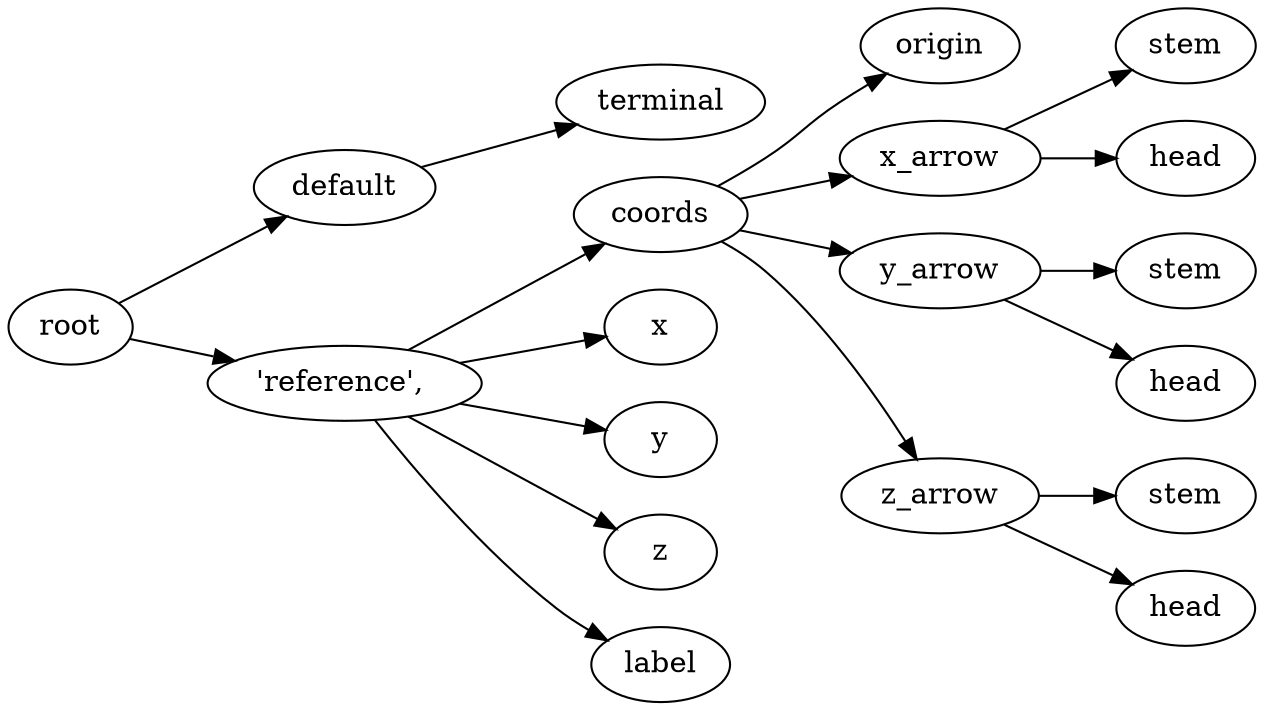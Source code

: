digraph default {
	graph [rankdir=LR]
	root_36 [label=root href="javascript:s=&quot;\(\)\nNone&quot;; console.log(s); alert(s);"]
	default_37 [label=default href="javascript:s=&quot;\(&#x27;default&#x27;,\)\nEvqTerminal&quot;; console.log(s); alert(s);" tooltip=EvqTerminal]
	terminal_38 [label=terminal href="javascript:s=&quot;\(&#x27;default&#x27;,\ &#x27;terminal&#x27;\)\nBox&quot;; console.log(s); alert(s);" tooltip=Box]
	39 [label="'reference',\ " href="javascript:s=&quot;\(&quot;&#x27;reference&#x27;,\ &quot;,\)\nAnnotatedCoordinates&quot;; console.log(s); alert(s);" tooltip=AnnotatedCoordinates]
	coords_40 [label=coords href="javascript:s=&quot;\(&quot;&#x27;reference&#x27;,\ &quot;,\ &#x27;coords&#x27;\)\nCoordinates&quot;; console.log(s); alert(s);" tooltip=Coordinates]
	origin_41 [label=origin href="javascript:s=&quot;\(&quot;&#x27;reference&#x27;,\ &quot;,\ &#x27;coords&#x27;,\ &#x27;origin&#x27;\)\nCoordinatesCage&quot;; console.log(s); alert(s);" tooltip=CoordinatesCage]
	x_arrow_42 [label=x_arrow href="javascript:s=&quot;\(&quot;&#x27;reference&#x27;,\ &quot;,\ &#x27;coords&#x27;,\ &#x27;x_arrow&#x27;\)\nArrow&quot;; console.log(s); alert(s);" tooltip=Arrow]
	stem_43 [label=stem href="javascript:s=&quot;\(&quot;&#x27;reference&#x27;,\ &quot;,\ &#x27;coords&#x27;,\ &#x27;x_arrow&#x27;,\ &#x27;stem&#x27;\)\nCone&quot;; console.log(s); alert(s);" tooltip=Cone]
	head_44 [label=head href="javascript:s=&quot;\(&quot;&#x27;reference&#x27;,\ &quot;,\ &#x27;coords&#x27;,\ &#x27;x_arrow&#x27;,\ &#x27;head&#x27;\)\nCone&quot;; console.log(s); alert(s);" tooltip=Cone]
	y_arrow_45 [label=y_arrow href="javascript:s=&quot;\(&quot;&#x27;reference&#x27;,\ &quot;,\ &#x27;coords&#x27;,\ &#x27;y_arrow&#x27;\)\nArrow&quot;; console.log(s); alert(s);" tooltip=Arrow]
	stem_46 [label=stem href="javascript:s=&quot;\(&quot;&#x27;reference&#x27;,\ &quot;,\ &#x27;coords&#x27;,\ &#x27;y_arrow&#x27;,\ &#x27;stem&#x27;\)\nCone&quot;; console.log(s); alert(s);" tooltip=Cone]
	head_47 [label=head href="javascript:s=&quot;\(&quot;&#x27;reference&#x27;,\ &quot;,\ &#x27;coords&#x27;,\ &#x27;y_arrow&#x27;,\ &#x27;head&#x27;\)\nCone&quot;; console.log(s); alert(s);" tooltip=Cone]
	z_arrow_48 [label=z_arrow href="javascript:s=&quot;\(&quot;&#x27;reference&#x27;,\ &quot;,\ &#x27;coords&#x27;,\ &#x27;z_arrow&#x27;\)\nArrow&quot;; console.log(s); alert(s);" tooltip=Arrow]
	stem_49 [label=stem href="javascript:s=&quot;\(&quot;&#x27;reference&#x27;,\ &quot;,\ &#x27;coords&#x27;,\ &#x27;z_arrow&#x27;,\ &#x27;stem&#x27;\)\nCone&quot;; console.log(s); alert(s);" tooltip=Cone]
	head_50 [label=head href="javascript:s=&quot;\(&quot;&#x27;reference&#x27;,\ &quot;,\ &#x27;coords&#x27;,\ &#x27;z_arrow&#x27;,\ &#x27;head&#x27;\)\nCone&quot;; console.log(s); alert(s);" tooltip=Cone]
	x_51 [label=x href="javascript:s=&quot;\(&quot;&#x27;reference&#x27;,\ &quot;,\ &#x27;x&#x27;\)\nText&quot;; console.log(s); alert(s);" tooltip=Text]
	y_52 [label=y href="javascript:s=&quot;\(&quot;&#x27;reference&#x27;,\ &quot;,\ &#x27;y&#x27;\)\nText&quot;; console.log(s); alert(s);" tooltip=Text]
	z_53 [label=z href="javascript:s=&quot;\(&quot;&#x27;reference&#x27;,\ &quot;,\ &#x27;z&#x27;\)\nText&quot;; console.log(s); alert(s);" tooltip=Text]
	label_54 [label=label href="javascript:s=&quot;\(&quot;&#x27;reference&#x27;,\ &quot;,\ &#x27;label&#x27;\)\nText&quot;; console.log(s); alert(s);" tooltip=Text]
	root_36 -> default_37
	default_37 -> terminal_38
	root_36 -> 39
	39 -> coords_40
	coords_40 -> origin_41
	coords_40 -> x_arrow_42
	x_arrow_42 -> stem_43
	x_arrow_42 -> head_44
	coords_40 -> y_arrow_45
	y_arrow_45 -> stem_46
	y_arrow_45 -> head_47
	coords_40 -> z_arrow_48
	z_arrow_48 -> stem_49
	z_arrow_48 -> head_50
	39 -> x_51
	39 -> y_52
	39 -> z_53
	39 -> label_54
}
